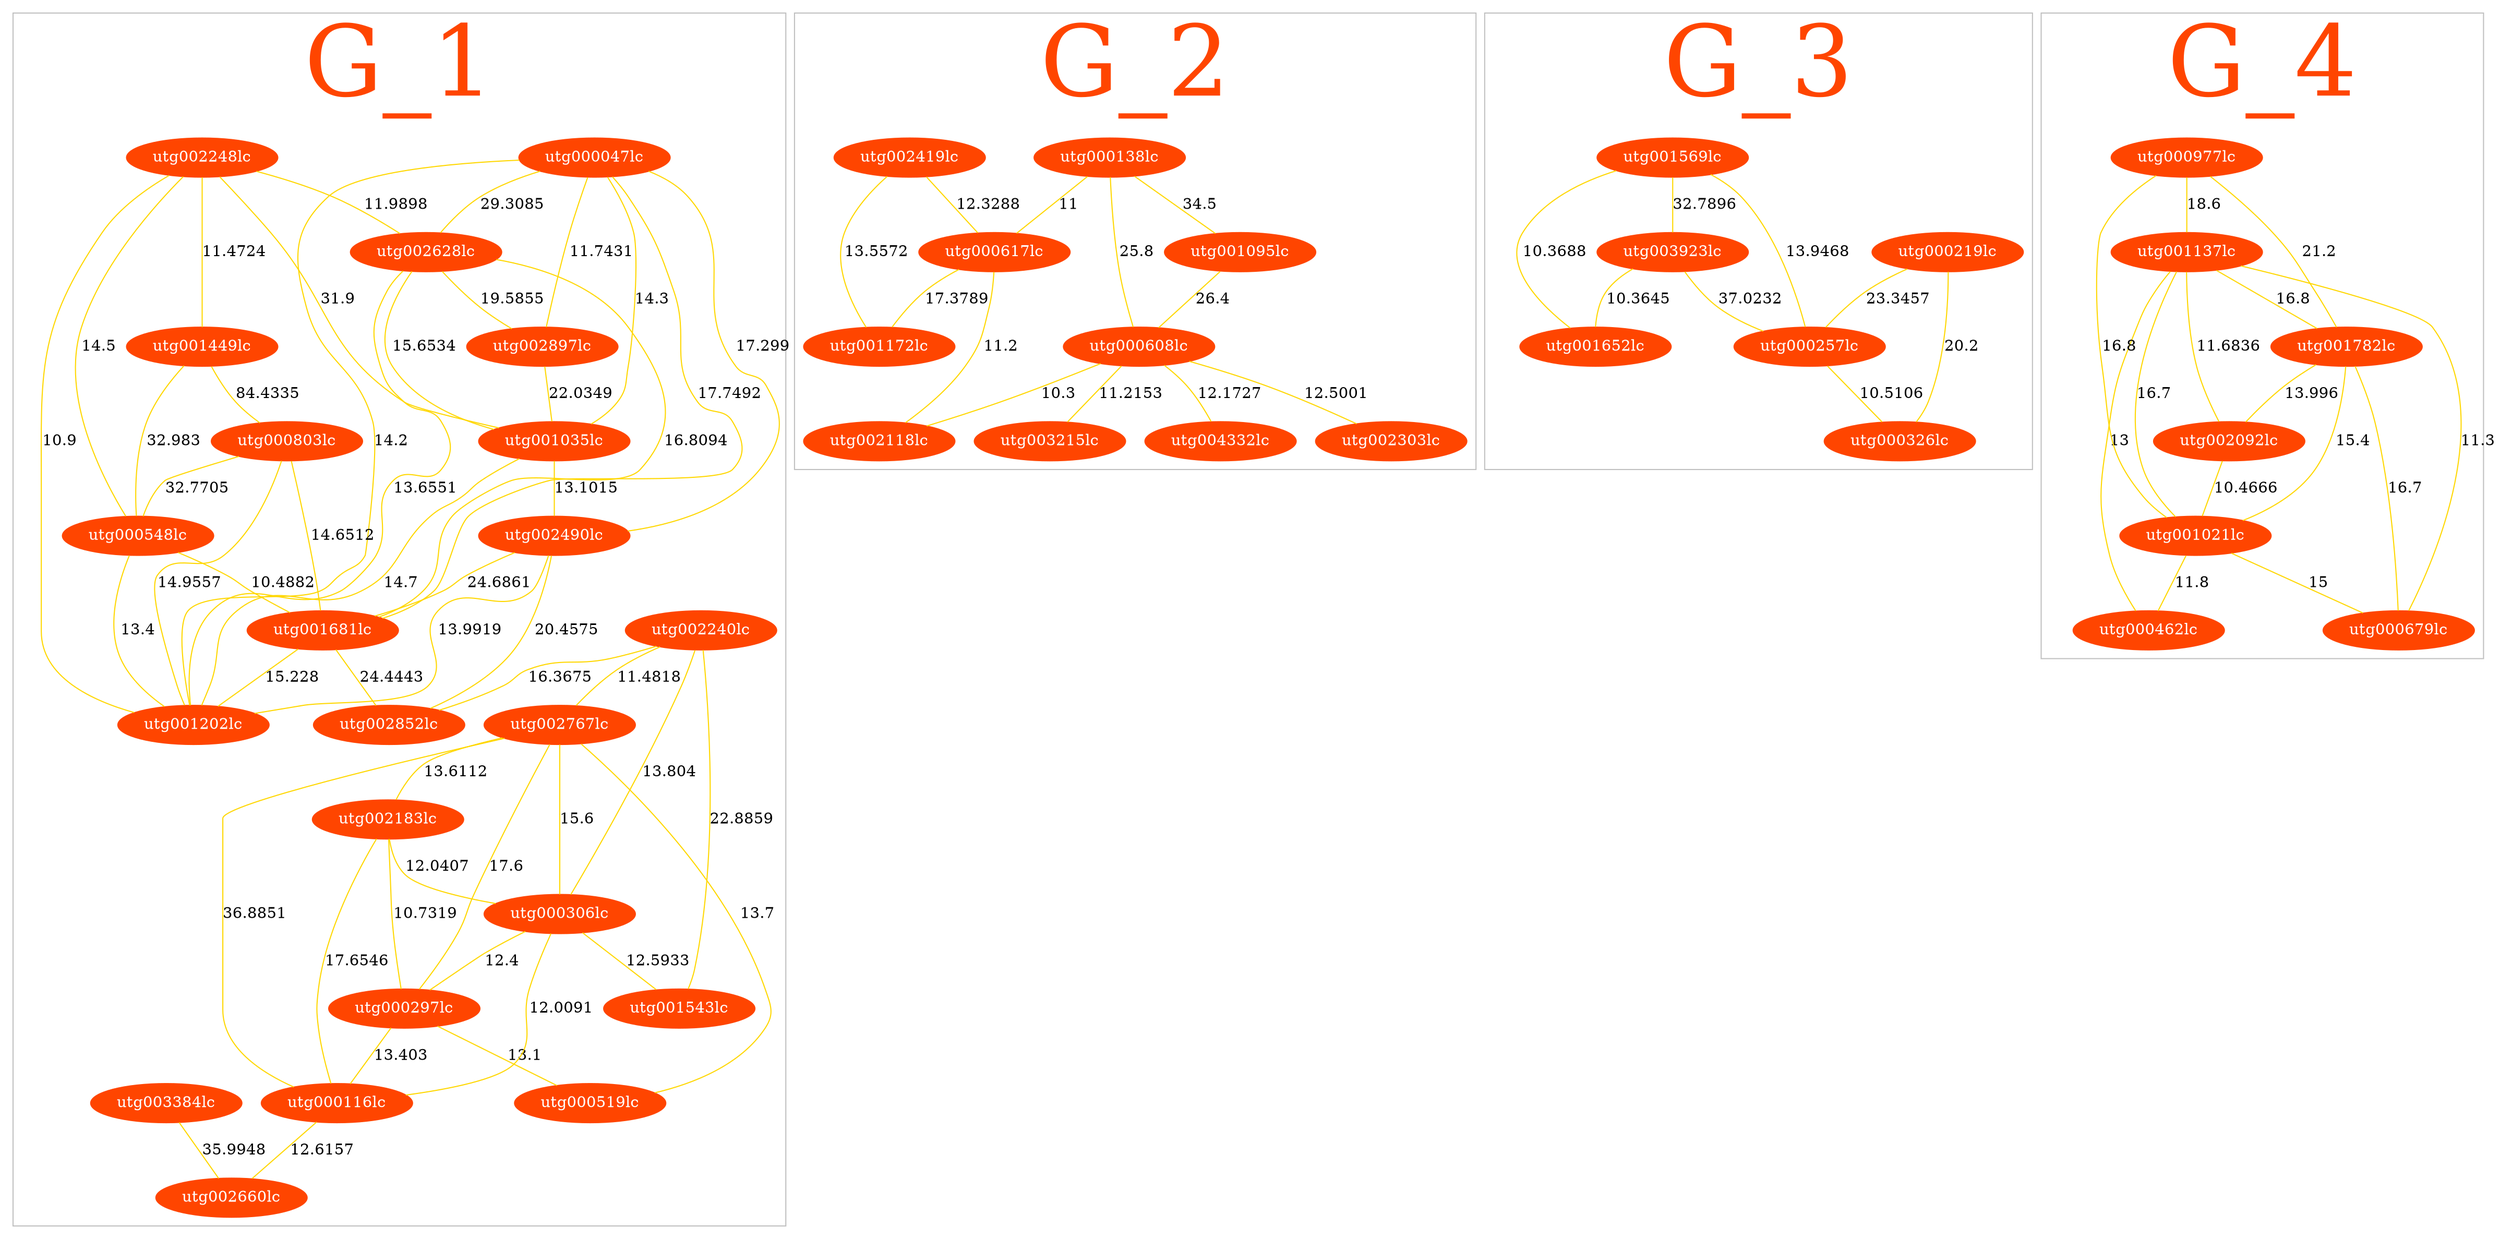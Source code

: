/* Here are the raw subclusters of selected haplotigs */
graph	Graph_1 {
	subgraph cluster_0 {
	utg000047lc -- utg001202lc [color=gold, penwidth=1, arrowsize=1, label=14.2]; /* cluster 0 */
	utg000047lc -- utg001681lc [color=gold, penwidth=1, arrowsize=1, label=17.7492]; /* cluster 0 */
	utg000047lc -- utg002490lc [color=gold, penwidth=1, arrowsize=1, label=17.299]; /* cluster 0 */
	utg000047lc -- utg002628lc [color=gold, penwidth=1, arrowsize=1, label=29.3085]; /* cluster 0 */
	utg000116lc -- utg002183lc [color=gold, penwidth=1, arrowsize=1, label=17.6546]; /* cluster 0 */
	utg000116lc -- utg002660lc [color=gold, penwidth=1, arrowsize=1, label=12.6157]; /* cluster 0 */
	utg000116lc -- utg002767lc [color=gold, penwidth=1, arrowsize=1, label=36.8851]; /* cluster 0 */
	utg000297lc -- utg000116lc [color=gold, penwidth=1, arrowsize=1, label=13.403]; /* cluster 0 */
	utg000297lc -- utg000519lc [color=gold, penwidth=1, arrowsize=1, label=13.1]; /* cluster 0 */
	utg000297lc -- utg002183lc [color=gold, penwidth=1, arrowsize=1, label=10.7319]; /* cluster 0 */
	utg000306lc -- utg000116lc [color=gold, penwidth=1, arrowsize=1, label=12.0091]; /* cluster 0 */
	utg000306lc -- utg000297lc [color=gold, penwidth=1, arrowsize=1, label=12.4]; /* cluster 0 */
	utg000306lc -- utg001543lc [color=gold, penwidth=1, arrowsize=1, label=12.5933]; /* cluster 0 */
	utg000306lc -- utg002240lc [color=gold, penwidth=1, arrowsize=1, label=13.804]; /* cluster 0 */
	utg000519lc -- utg002767lc [color=gold, penwidth=1, arrowsize=1, label=13.7]; /* cluster 0 */
	utg000548lc -- utg001202lc [color=gold, penwidth=1, arrowsize=1, label=13.4]; /* cluster 0 */
	utg000548lc -- utg001449lc [color=gold, penwidth=1, arrowsize=1, label=32.983]; /* cluster 0 */
	utg000548lc -- utg001681lc [color=gold, penwidth=1, arrowsize=1, label=10.4882]; /* cluster 0 */
	utg000548lc -- utg002248lc [color=gold, penwidth=1, arrowsize=1, label=14.5]; /* cluster 0 */
	utg000803lc -- utg000548lc [color=gold, penwidth=1, arrowsize=1, label=32.7705]; /* cluster 0 */
	utg000803lc -- utg001202lc [color=gold, penwidth=1, arrowsize=1, label=14.9557]; /* cluster 0 */
	utg000803lc -- utg001681lc [color=gold, penwidth=1, arrowsize=1, label=14.6512]; /* cluster 0 */
	utg001035lc -- utg000047lc [color=gold, penwidth=1, arrowsize=1, label=14.3]; /* cluster 0 */
	utg001035lc -- utg001202lc [color=gold, penwidth=1, arrowsize=1, label=14.7]; /* cluster 0 */
	utg001035lc -- utg002490lc [color=gold, penwidth=1, arrowsize=1, label=13.1015]; /* cluster 0 */
	utg001449lc -- utg000803lc [color=gold, penwidth=1, arrowsize=1, label=84.4335]; /* cluster 0 */
	utg001543lc -- utg002240lc [color=gold, penwidth=1, arrowsize=1, label=22.8859]; /* cluster 0 */
	utg001681lc -- utg001202lc [color=gold, penwidth=1, arrowsize=1, label=15.228]; /* cluster 0 */
	utg001681lc -- utg002852lc [color=gold, penwidth=1, arrowsize=1, label=24.4443]; /* cluster 0 */
	utg002183lc -- utg000306lc [color=gold, penwidth=1, arrowsize=1, label=12.0407]; /* cluster 0 */
	utg002240lc -- utg002767lc [color=gold, penwidth=1, arrowsize=1, label=11.4818]; /* cluster 0 */
	utg002240lc -- utg002852lc [color=gold, penwidth=1, arrowsize=1, label=16.3675]; /* cluster 0 */
	utg002248lc -- utg001035lc [color=gold, penwidth=1, arrowsize=1, label=31.9]; /* cluster 0 */
	utg002248lc -- utg001202lc [color=gold, penwidth=1, arrowsize=1, label=10.9]; /* cluster 0 */
	utg002248lc -- utg001449lc [color=gold, penwidth=1, arrowsize=1, label=11.4724]; /* cluster 0 */
	utg002248lc -- utg002628lc [color=gold, penwidth=1, arrowsize=1, label=11.9898]; /* cluster 0 */
	utg002490lc -- utg001202lc [color=gold, penwidth=1, arrowsize=1, label=13.9919]; /* cluster 0 */
	utg002490lc -- utg001681lc [color=gold, penwidth=1, arrowsize=1, label=24.6861]; /* cluster 0 */
	utg002490lc -- utg002852lc [color=gold, penwidth=1, arrowsize=1, label=20.4575]; /* cluster 0 */
	utg002628lc -- utg001035lc [color=gold, penwidth=1, arrowsize=1, label=15.6534]; /* cluster 0 */
	utg002628lc -- utg001202lc [color=gold, penwidth=1, arrowsize=1, label=13.6551]; /* cluster 0 */
	utg002628lc -- utg001681lc [color=gold, penwidth=1, arrowsize=1, label=16.8094]; /* cluster 0 */
	utg002628lc -- utg002897lc [color=gold, penwidth=1, arrowsize=1, label=19.5855]; /* cluster 0 */
	utg002767lc -- utg000297lc [color=gold, penwidth=1, arrowsize=1, label=17.6]; /* cluster 0 */
	utg002767lc -- utg000306lc [color=gold, penwidth=1, arrowsize=1, label=15.6]; /* cluster 0 */
	utg002767lc -- utg002183lc [color=gold, penwidth=1, arrowsize=1, label=13.6112]; /* cluster 0 */
	utg002897lc -- utg000047lc [color=gold, penwidth=1, arrowsize=1, label=11.7431]; /* cluster 0 */
	utg002897lc -- utg001035lc [color=gold, penwidth=1, arrowsize=1, label=22.0349]; /* cluster 0 */
	utg003384lc -- utg002660lc [color=gold, penwidth=1, arrowsize=1, label=35.9948]; /* cluster 0 */
	utg000047lc [color=orangered, style=filled, fillcolor=orangered, fontcolor=white]; /* 2 : 40000001~60000000 */
	utg000116lc [color=orangered, style=filled, fillcolor=orangered, fontcolor=white]; /* 2 : 40000001~60000000 */
	utg000297lc [color=orangered, style=filled, fillcolor=orangered, fontcolor=white]; /* 2 : 40000001~60000000 */
	utg000306lc [color=orangered, style=filled, fillcolor=orangered, fontcolor=white]; /* 2 : 40000001~60000000 */
	utg000519lc [color=orangered, style=filled, fillcolor=orangered, fontcolor=white]; /* 3 : 60000001~80000000 */
	utg000548lc [color=orangered, style=filled, fillcolor=orangered, fontcolor=white]; /* 2 : 40000001~60000000 */
	utg000803lc [color=orangered, style=filled, fillcolor=orangered, fontcolor=white]; /* 2 : 40000001~60000000 */
	utg001035lc [color=orangered, style=filled, fillcolor=orangered, fontcolor=white]; /* 2 : 40000001~60000000 */
	utg001202lc [color=orangered, style=filled, fillcolor=orangered, fontcolor=white]; /* 3 : 60000001~80000000 */
	utg001449lc [color=orangered, style=filled, fillcolor=orangered, fontcolor=white]; /* 2 : 40000001~60000000 */
	utg001543lc [color=orangered, style=filled, fillcolor=orangered, fontcolor=white]; /* 2 : 40000001~60000000 */
	utg001681lc [color=orangered, style=filled, fillcolor=orangered, fontcolor=white]; /* 2 : 40000001~60000000 */
	utg002183lc [color=orangered, style=filled, fillcolor=orangered, fontcolor=white]; /* 2 : 40000001~60000000 */
	utg002240lc [color=orangered, style=filled, fillcolor=orangered, fontcolor=white]; /* 2 : 40000001~60000000 */
	utg002248lc [color=orangered, style=filled, fillcolor=orangered, fontcolor=white]; /* 2 : 40000001~60000000 */
	utg002490lc [color=orangered, style=filled, fillcolor=orangered, fontcolor=white]; /* 2 : 40000001~60000000 */
	utg002628lc [color=orangered, style=filled, fillcolor=orangered, fontcolor=white]; /* 2 : 40000001~60000000 */
	utg002660lc [color=orangered, style=filled, fillcolor=orangered, fontcolor=white]; /* 2 : 40000001~60000000 */
	utg002767lc [color=orangered, style=filled, fillcolor=orangered, fontcolor=white]; /* 2 : 40000001~60000000 */
	utg002852lc [color=orangered, style=filled, fillcolor=orangered, fontcolor=white]; /* 2 : 40000001~60000000 */
	utg002897lc [color=orangered, style=filled, fillcolor=orangered, fontcolor=white]; /* 2 : 40000001~60000000 */
	utg003384lc [color=orangered, style=filled, fillcolor=orangered, fontcolor=white]; /* 2 : 40000001~60000000 */
	label="G_1";
	fontsize=90;
	fontcolor=orangered;
	color=gray;
	/* 22 contigs with total size of 12824768 bp */
	}
	subgraph cluster_1 {
	utg000138lc -- utg000608lc [color=gold, penwidth=1, arrowsize=1, label=25.8]; /* cluster 1 */
	utg000138lc -- utg000617lc [color=gold, penwidth=1, arrowsize=1, label=11]; /* cluster 1 */
	utg000138lc -- utg001095lc [color=gold, penwidth=1, arrowsize=1, label=34.5]; /* cluster 1 */
	utg000608lc -- utg002118lc [color=gold, penwidth=1, arrowsize=1, label=10.3]; /* cluster 1 */
	utg000608lc -- utg002303lc [color=gold, penwidth=1, arrowsize=1, label=12.5001]; /* cluster 1 */
	utg000608lc -- utg003215lc [color=gold, penwidth=1, arrowsize=1, label=11.2153]; /* cluster 1 */
	utg000608lc -- utg004332lc [color=gold, penwidth=1, arrowsize=1, label=12.1727]; /* cluster 1 */
	utg000617lc -- utg001172lc [color=gold, penwidth=1, arrowsize=1, label=17.3789]; /* cluster 1 */
	utg000617lc -- utg002118lc [color=gold, penwidth=1, arrowsize=1, label=11.2]; /* cluster 1 */
	utg001095lc -- utg000608lc [color=gold, penwidth=1, arrowsize=1, label=26.4]; /* cluster 1 */
	utg002419lc -- utg000617lc [color=gold, penwidth=1, arrowsize=1, label=12.3288]; /* cluster 1 */
	utg002419lc -- utg001172lc [color=gold, penwidth=1, arrowsize=1, label=13.5572]; /* cluster 1 */
	utg000138lc [color=orangered, style=filled, fillcolor=orangered, fontcolor=white]; /* 2 : 40000001~60000000 */
	utg000608lc [color=orangered, style=filled, fillcolor=orangered, fontcolor=white]; /* 1 : 20000001~40000000 */
	utg000617lc [color=orangered, style=filled, fillcolor=orangered, fontcolor=white]; /* 2 : 40000001~60000000 */
	utg001095lc [color=orangered, style=filled, fillcolor=orangered, fontcolor=white]; /* 2 : 40000001~60000000 */
	utg001172lc [color=orangered, style=filled, fillcolor=orangered, fontcolor=white]; /* 2 : 40000001~60000000 */
	utg002118lc [color=orangered, style=filled, fillcolor=orangered, fontcolor=white]; /* 3 : 60000001~80000000 */
	utg002303lc [color=orangered, style=filled, fillcolor=orangered, fontcolor=white]; /* 1 : 20000001~40000000 */
	utg002419lc [color=orangered, style=filled, fillcolor=orangered, fontcolor=white]; /* 2 : 40000001~60000000 */
	utg003215lc [color=orangered, style=filled, fillcolor=orangered, fontcolor=white]; /* 1 : 20000001~40000000 */
	utg004332lc [color=orangered, style=filled, fillcolor=orangered, fontcolor=white]; /* 1 : 20000001~40000000 */
	label="G_2";
	fontsize=90;
	fontcolor=orangered;
	color=gray;
	/* 10 contigs with total size of 10929418 bp */
	}
	subgraph cluster_2 {
	utg000219lc -- utg000257lc [color=gold, penwidth=1, arrowsize=1, label=23.3457]; /* cluster 2 */
	utg000219lc -- utg000326lc [color=gold, penwidth=1, arrowsize=1, label=20.2]; /* cluster 2 */
	utg000257lc -- utg000326lc [color=gold, penwidth=1, arrowsize=1, label=10.5106]; /* cluster 2 */
	utg001569lc -- utg000257lc [color=gold, penwidth=1, arrowsize=1, label=13.9468]; /* cluster 2 */
	utg001569lc -- utg001652lc [color=gold, penwidth=1, arrowsize=1, label=10.3688]; /* cluster 2 */
	utg001569lc -- utg003923lc [color=gold, penwidth=1, arrowsize=1, label=32.7896]; /* cluster 2 */
	utg003923lc -- utg000257lc [color=gold, penwidth=1, arrowsize=1, label=37.0232]; /* cluster 2 */
	utg003923lc -- utg001652lc [color=gold, penwidth=1, arrowsize=1, label=10.3645]; /* cluster 2 */
	utg000219lc [color=orangered, style=filled, fillcolor=orangered, fontcolor=white]; /* 0 : 1~20000000 */
	utg000257lc [color=orangered, style=filled, fillcolor=orangered, fontcolor=white]; /* 1 : 20000001~40000000 */
	utg000326lc [color=orangered, style=filled, fillcolor=orangered, fontcolor=white]; /* 0 : 1~20000000 */
	utg001569lc [color=orangered, style=filled, fillcolor=orangered, fontcolor=white]; /* 0 : 1~20000000 */
	utg001652lc [color=orangered, style=filled, fillcolor=orangered, fontcolor=white]; /* 0 : 1~20000000 */
	utg003923lc [color=orangered, style=filled, fillcolor=orangered, fontcolor=white]; /* 0 : 1~20000000 */
	label="G_3";
	fontsize=90;
	fontcolor=orangered;
	color=gray;
	/* 6 contigs with total size of 5540348 bp */
	}
	subgraph cluster_3 {
	utg000977lc -- utg001137lc [color=gold, penwidth=1, arrowsize=1, label=18.6]; /* cluster 3 */
	utg000977lc -- utg001782lc [color=gold, penwidth=1, arrowsize=1, label=21.2]; /* cluster 3 */
	utg001021lc -- utg000462lc [color=gold, penwidth=1, arrowsize=1, label=11.8]; /* cluster 3 */
	utg001021lc -- utg000679lc [color=gold, penwidth=1, arrowsize=1, label=15]; /* cluster 3 */
	utg001021lc -- utg000977lc [color=gold, penwidth=1, arrowsize=1, label=16.8]; /* cluster 3 */
	utg001021lc -- utg001137lc [color=gold, penwidth=1, arrowsize=1, label=16.7]; /* cluster 3 */
	utg001021lc -- utg001782lc [color=gold, penwidth=1, arrowsize=1, label=15.4]; /* cluster 3 */
	utg001137lc -- utg000462lc [color=gold, penwidth=1, arrowsize=1, label=13]; /* cluster 3 */
	utg001137lc -- utg000679lc [color=gold, penwidth=1, arrowsize=1, label=11.3]; /* cluster 3 */
	utg001137lc -- utg001782lc [color=gold, penwidth=1, arrowsize=1, label=16.8]; /* cluster 3 */
	utg001782lc -- utg000679lc [color=gold, penwidth=1, arrowsize=1, label=16.7]; /* cluster 3 */
	utg001782lc -- utg002092lc [color=gold, penwidth=1, arrowsize=1, label=13.996]; /* cluster 3 */
	utg002092lc -- utg001021lc [color=gold, penwidth=1, arrowsize=1, label=10.4666]; /* cluster 3 */
	utg002092lc -- utg001137lc [color=gold, penwidth=1, arrowsize=1, label=11.6836]; /* cluster 3 */
	utg000462lc [color=orangered, style=filled, fillcolor=orangered, fontcolor=white]; /* 3 : 60000001~80000000 */
	utg000679lc [color=orangered, style=filled, fillcolor=orangered, fontcolor=white]; /* 2 : 40000001~60000000 */
	utg000977lc [color=orangered, style=filled, fillcolor=orangered, fontcolor=white]; /* 2 : 40000001~60000000 */
	utg001021lc [color=orangered, style=filled, fillcolor=orangered, fontcolor=white]; /* 2 : 40000001~60000000 */
	utg001137lc [color=orangered, style=filled, fillcolor=orangered, fontcolor=white]; /* 2 : 40000001~60000000 */
	utg001782lc [color=orangered, style=filled, fillcolor=orangered, fontcolor=white]; /* 2 : 40000001~60000000 */
	utg002092lc [color=orangered, style=filled, fillcolor=orangered, fontcolor=white]; /* 2 : 40000001~60000000 */
	label="G_4";
	fontsize=90;
	fontcolor=orangered;
	color=gray;
	/* 7 contigs with total size of 4131119 bp */
	}
}
